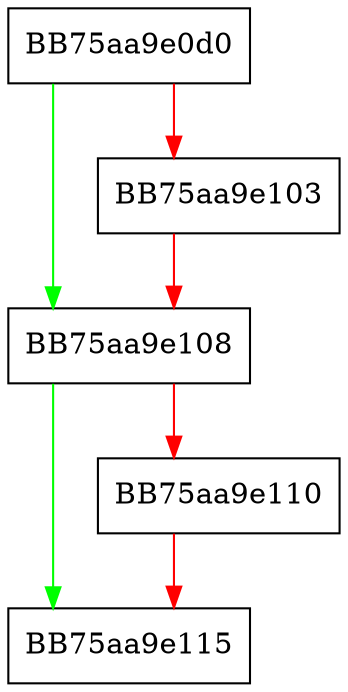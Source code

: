 digraph RpfAPI_BMSearchFileHandle {
  node [shape="box"];
  graph [splines=ortho];
  BB75aa9e0d0 -> BB75aa9e108 [color="green"];
  BB75aa9e0d0 -> BB75aa9e103 [color="red"];
  BB75aa9e103 -> BB75aa9e108 [color="red"];
  BB75aa9e108 -> BB75aa9e115 [color="green"];
  BB75aa9e108 -> BB75aa9e110 [color="red"];
  BB75aa9e110 -> BB75aa9e115 [color="red"];
}